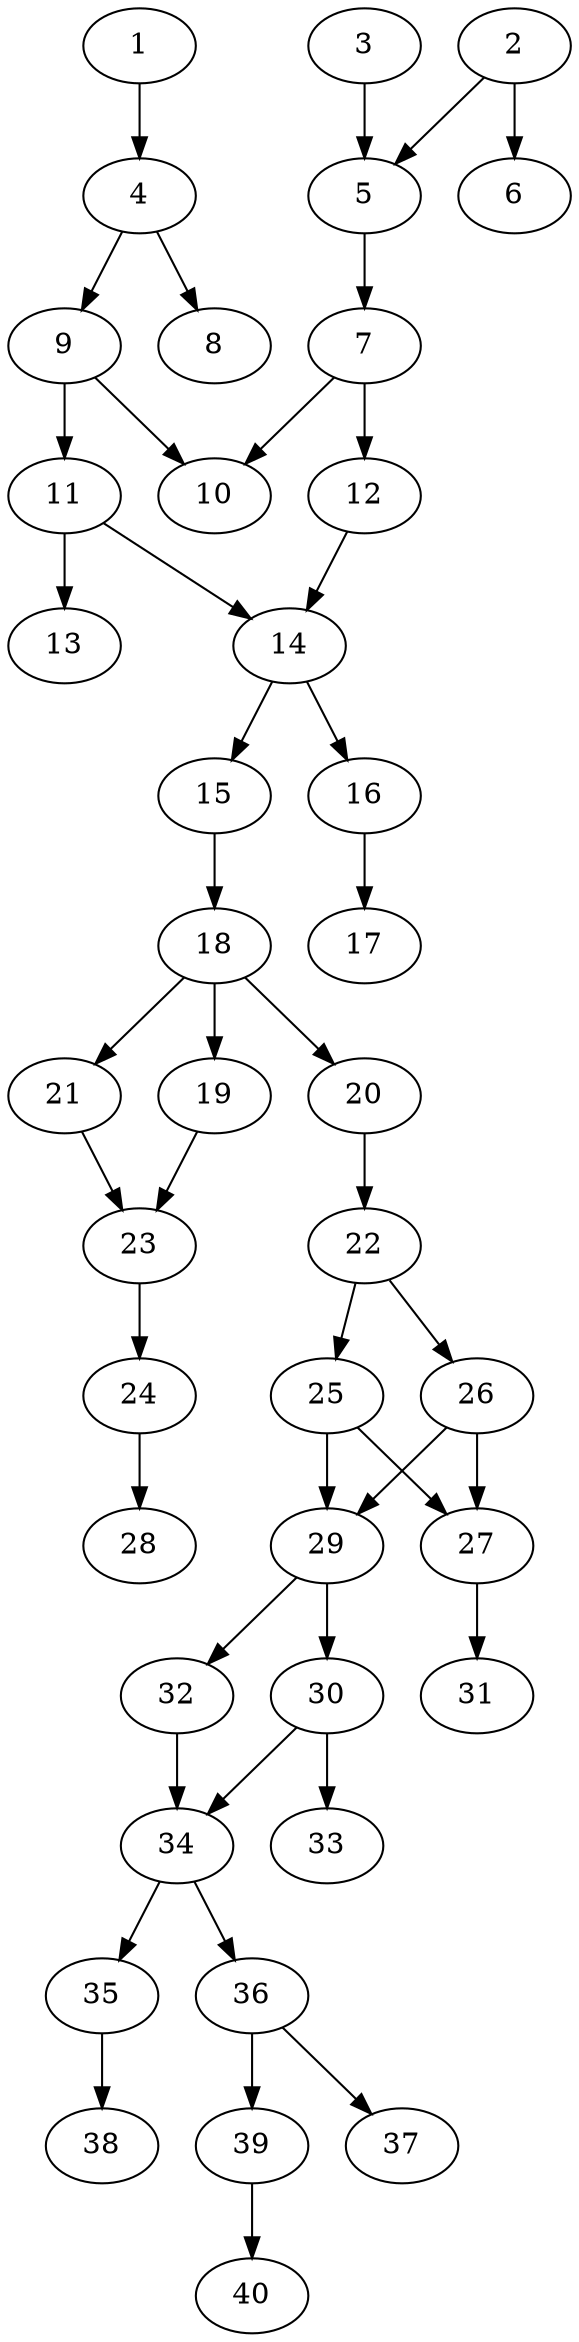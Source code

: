 // DAG automatically generated by daggen at Thu Oct  3 14:06:49 2019
// ./daggen --dot -n 40 --ccr 0.3 --fat 0.3 --regular 0.9 --density 0.5 --mindata 5242880 --maxdata 52428800 
digraph G {
  1 [size="128795307", alpha="0.17", expect_size="38638592"] 
  1 -> 4 [size ="38638592"]
  2 [size="46431573", alpha="0.18", expect_size="13929472"] 
  2 -> 5 [size ="13929472"]
  2 -> 6 [size ="13929472"]
  3 [size="122835627", alpha="0.02", expect_size="36850688"] 
  3 -> 5 [size ="36850688"]
  4 [size="81950720", alpha="0.07", expect_size="24585216"] 
  4 -> 8 [size ="24585216"]
  4 -> 9 [size ="24585216"]
  5 [size="72345600", alpha="0.03", expect_size="21703680"] 
  5 -> 7 [size ="21703680"]
  6 [size="60590080", alpha="0.01", expect_size="18177024"] 
  7 [size="146445653", alpha="0.02", expect_size="43933696"] 
  7 -> 10 [size ="43933696"]
  7 -> 12 [size ="43933696"]
  8 [size="65508693", alpha="0.11", expect_size="19652608"] 
  9 [size="55504213", alpha="0.05", expect_size="16651264"] 
  9 -> 10 [size ="16651264"]
  9 -> 11 [size ="16651264"]
  10 [size="132703573", alpha="0.04", expect_size="39811072"] 
  11 [size="95450453", alpha="0.19", expect_size="28635136"] 
  11 -> 13 [size ="28635136"]
  11 -> 14 [size ="28635136"]
  12 [size="70376107", alpha="0.00", expect_size="21112832"] 
  12 -> 14 [size ="21112832"]
  13 [size="57501013", alpha="0.16", expect_size="17250304"] 
  14 [size="73857707", alpha="0.03", expect_size="22157312"] 
  14 -> 15 [size ="22157312"]
  14 -> 16 [size ="22157312"]
  15 [size="129624747", alpha="0.14", expect_size="38887424"] 
  15 -> 18 [size ="38887424"]
  16 [size="155450027", alpha="0.20", expect_size="46635008"] 
  16 -> 17 [size ="46635008"]
  17 [size="163229013", alpha="0.06", expect_size="48968704"] 
  18 [size="23313067", alpha="0.12", expect_size="6993920"] 
  18 -> 19 [size ="6993920"]
  18 -> 20 [size ="6993920"]
  18 -> 21 [size ="6993920"]
  19 [size="111144960", alpha="0.08", expect_size="33343488"] 
  19 -> 23 [size ="33343488"]
  20 [size="149405013", alpha="0.05", expect_size="44821504"] 
  20 -> 22 [size ="44821504"]
  21 [size="23920640", alpha="0.16", expect_size="7176192"] 
  21 -> 23 [size ="7176192"]
  22 [size="171557547", alpha="0.11", expect_size="51467264"] 
  22 -> 25 [size ="51467264"]
  22 -> 26 [size ="51467264"]
  23 [size="173312000", alpha="0.19", expect_size="51993600"] 
  23 -> 24 [size ="51993600"]
  24 [size="140557653", alpha="0.15", expect_size="42167296"] 
  24 -> 28 [size ="42167296"]
  25 [size="164154027", alpha="0.18", expect_size="49246208"] 
  25 -> 27 [size ="49246208"]
  25 -> 29 [size ="49246208"]
  26 [size="113773227", alpha="0.07", expect_size="34131968"] 
  26 -> 27 [size ="34131968"]
  26 -> 29 [size ="34131968"]
  27 [size="112878933", alpha="0.12", expect_size="33863680"] 
  27 -> 31 [size ="33863680"]
  28 [size="162170880", alpha="0.03", expect_size="48651264"] 
  29 [size="96976213", alpha="0.19", expect_size="29092864"] 
  29 -> 30 [size ="29092864"]
  29 -> 32 [size ="29092864"]
  30 [size="162720427", alpha="0.10", expect_size="48816128"] 
  30 -> 33 [size ="48816128"]
  30 -> 34 [size ="48816128"]
  31 [size="45765973", alpha="0.10", expect_size="13729792"] 
  32 [size="172008107", alpha="0.17", expect_size="51602432"] 
  32 -> 34 [size ="51602432"]
  33 [size="98542933", alpha="0.10", expect_size="29562880"] 
  34 [size="88023040", alpha="0.09", expect_size="26406912"] 
  34 -> 35 [size ="26406912"]
  34 -> 36 [size ="26406912"]
  35 [size="47629653", alpha="0.03", expect_size="14288896"] 
  35 -> 38 [size ="14288896"]
  36 [size="32245760", alpha="0.15", expect_size="9673728"] 
  36 -> 37 [size ="9673728"]
  36 -> 39 [size ="9673728"]
  37 [size="84978347", alpha="0.05", expect_size="25493504"] 
  38 [size="20234240", alpha="0.15", expect_size="6070272"] 
  39 [size="43332267", alpha="0.18", expect_size="12999680"] 
  39 -> 40 [size ="12999680"]
  40 [size="35017387", alpha="0.17", expect_size="10505216"] 
}
